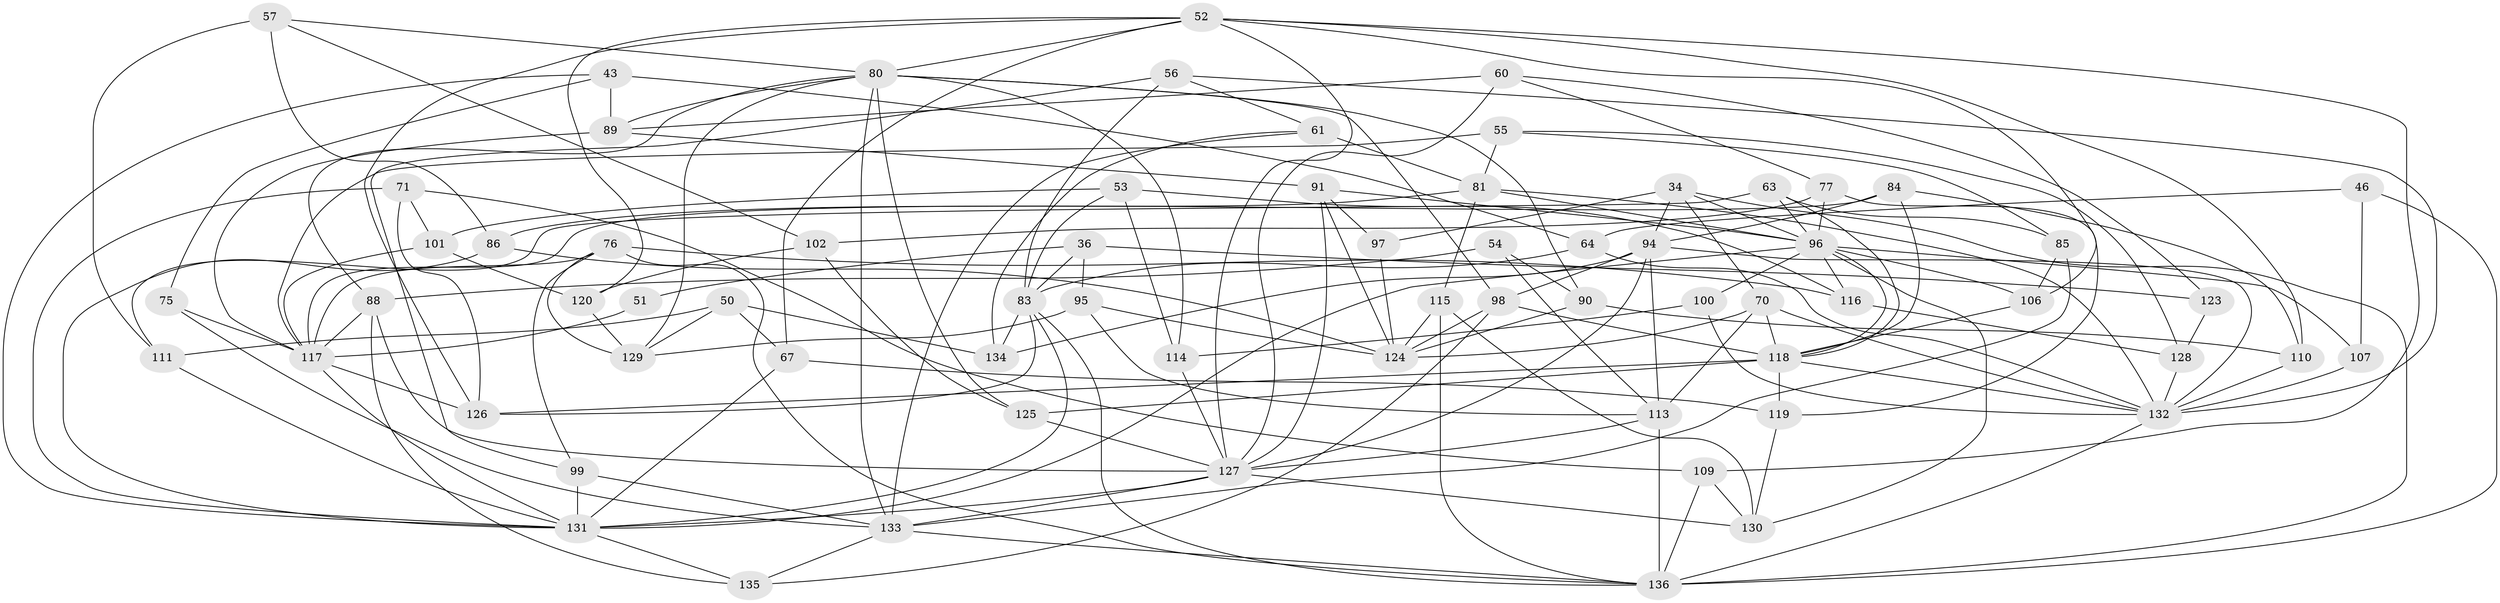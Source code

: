 // original degree distribution, {4: 1.0}
// Generated by graph-tools (version 1.1) at 2025/56/03/09/25 04:56:50]
// undirected, 68 vertices, 174 edges
graph export_dot {
graph [start="1"]
  node [color=gray90,style=filled];
  34 [super="+30"];
  36 [super="+5"];
  43;
  46;
  50;
  51;
  52 [super="+31+38"];
  53;
  54;
  55;
  56;
  57;
  60;
  61;
  63;
  64 [super="+8"];
  67;
  70 [super="+11"];
  71;
  75;
  76 [super="+47"];
  77;
  80 [super="+29+59+62+66"];
  81 [super="+42"];
  83 [super="+58"];
  84;
  85;
  86;
  88 [super="+37"];
  89 [super="+44"];
  90;
  91 [super="+87"];
  94 [super="+73"];
  95;
  96 [super="+10+93+69"];
  97;
  98 [super="+17+49"];
  99 [super="+32"];
  100;
  101;
  102;
  106;
  107;
  109;
  110;
  111;
  113 [super="+20+79"];
  114;
  115;
  116;
  117 [super="+18+108"];
  118 [super="+15+112"];
  119;
  120;
  123;
  124 [super="+41+78"];
  125 [super="+19"];
  126 [super="+7"];
  127 [super="+72"];
  128;
  129 [super="+2"];
  130 [super="+39"];
  131 [super="+104+82"];
  132 [super="+3+25+103"];
  133 [super="+45+122"];
  134;
  135;
  136 [super="+74+121"];
  34 -- 70;
  34 -- 97 [weight=2];
  34 -- 94;
  34 -- 136;
  34 -- 96;
  36 -- 95;
  36 -- 123 [weight=2];
  36 -- 51 [weight=2];
  36 -- 83;
  43 -- 131;
  43 -- 75;
  43 -- 64;
  43 -- 89;
  46 -- 64 [weight=2];
  46 -- 107;
  46 -- 136;
  50 -- 67;
  50 -- 111;
  50 -- 134;
  50 -- 129;
  51 -- 117 [weight=2];
  52 -- 126;
  52 -- 67;
  52 -- 80;
  52 -- 110;
  52 -- 127;
  52 -- 120;
  52 -- 106;
  52 -- 109;
  53 -- 101;
  53 -- 116;
  53 -- 114;
  53 -- 83;
  54 -- 113;
  54 -- 88 [weight=2];
  54 -- 90;
  55 -- 128;
  55 -- 81;
  55 -- 85;
  55 -- 117;
  56 -- 61;
  56 -- 132;
  56 -- 83;
  56 -- 99;
  57 -- 102;
  57 -- 111;
  57 -- 86;
  57 -- 80;
  60 -- 123;
  60 -- 77;
  60 -- 89;
  60 -- 127;
  61 -- 134;
  61 -- 133;
  61 -- 81;
  63 -- 85;
  63 -- 111;
  63 -- 96;
  63 -- 118;
  64 -- 83 [weight=2];
  64 -- 132;
  67 -- 119;
  67 -- 131;
  70 -- 132 [weight=2];
  70 -- 118;
  70 -- 113;
  70 -- 124;
  71 -- 101;
  71 -- 109;
  71 -- 126;
  71 -- 131;
  75 -- 117;
  75 -- 133 [weight=2];
  76 -- 99;
  76 -- 129 [weight=2];
  76 -- 116;
  76 -- 117;
  76 -- 136;
  77 -- 119;
  77 -- 102;
  77 -- 96;
  80 -- 114;
  80 -- 129;
  80 -- 90;
  80 -- 125;
  80 -- 88;
  80 -- 133 [weight=2];
  80 -- 98 [weight=2];
  80 -- 89;
  81 -- 86;
  81 -- 132;
  81 -- 96;
  81 -- 115;
  83 -- 126 [weight=2];
  83 -- 134;
  83 -- 131;
  83 -- 136;
  84 -- 94;
  84 -- 110;
  84 -- 118;
  84 -- 117;
  85 -- 106;
  85 -- 133;
  86 -- 131;
  86 -- 124;
  88 -- 117;
  88 -- 135;
  88 -- 127;
  89 -- 91;
  89 -- 117 [weight=2];
  90 -- 110;
  90 -- 124;
  91 -- 96;
  91 -- 97;
  91 -- 127 [weight=2];
  91 -- 124;
  94 -- 132 [weight=2];
  94 -- 98 [weight=3];
  94 -- 134;
  94 -- 127;
  94 -- 113;
  95 -- 124;
  95 -- 129;
  95 -- 113;
  96 -- 100 [weight=2];
  96 -- 130 [weight=2];
  96 -- 107;
  96 -- 118;
  96 -- 116;
  96 -- 106;
  96 -- 131;
  97 -- 124;
  98 -- 135;
  98 -- 118;
  98 -- 124;
  99 -- 131 [weight=3];
  99 -- 133;
  100 -- 114;
  100 -- 132;
  101 -- 120;
  101 -- 117;
  102 -- 120;
  102 -- 125;
  106 -- 118;
  107 -- 132 [weight=2];
  109 -- 130;
  109 -- 136;
  110 -- 132;
  111 -- 131;
  113 -- 136 [weight=3];
  113 -- 127;
  114 -- 127;
  115 -- 130;
  115 -- 136;
  115 -- 124;
  116 -- 128;
  117 -- 126;
  117 -- 131;
  118 -- 125 [weight=3];
  118 -- 132;
  118 -- 119;
  118 -- 126;
  119 -- 130;
  120 -- 129;
  123 -- 128;
  125 -- 127;
  127 -- 131 [weight=2];
  127 -- 133 [weight=2];
  127 -- 130;
  128 -- 132;
  131 -- 135;
  132 -- 136;
  133 -- 136 [weight=2];
  133 -- 135;
}
